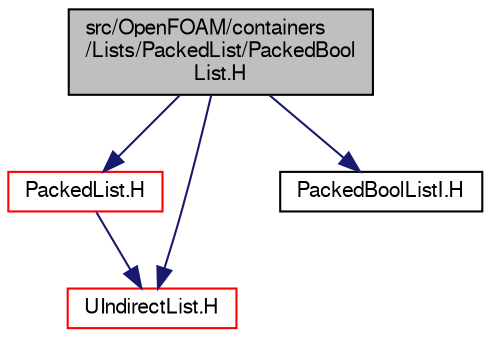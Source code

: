 digraph "src/OpenFOAM/containers/Lists/PackedList/PackedBoolList.H"
{
  bgcolor="transparent";
  edge [fontname="FreeSans",fontsize="10",labelfontname="FreeSans",labelfontsize="10"];
  node [fontname="FreeSans",fontsize="10",shape=record];
  Node0 [label="src/OpenFOAM/containers\l/Lists/PackedList/PackedBool\lList.H",height=0.2,width=0.4,color="black", fillcolor="grey75", style="filled", fontcolor="black"];
  Node0 -> Node1 [color="midnightblue",fontsize="10",style="solid",fontname="FreeSans"];
  Node1 [label="PackedList.H",height=0.2,width=0.4,color="red",URL="$a08705.html"];
  Node1 -> Node50 [color="midnightblue",fontsize="10",style="solid",fontname="FreeSans"];
  Node50 [label="UIndirectList.H",height=0.2,width=0.4,color="red",URL="$a08747.html"];
  Node0 -> Node50 [color="midnightblue",fontsize="10",style="solid",fontname="FreeSans"];
  Node0 -> Node54 [color="midnightblue",fontsize="10",style="solid",fontname="FreeSans"];
  Node54 [label="PackedBoolListI.H",height=0.2,width=0.4,color="black",URL="$a08699.html"];
}
